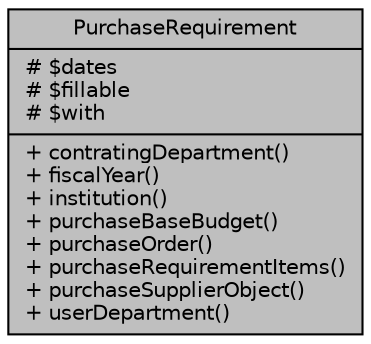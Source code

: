 digraph "PurchaseRequirement"
{
 // LATEX_PDF_SIZE
  bgcolor="transparent";
  edge [fontname="Helvetica",fontsize="10",labelfontname="Helvetica",labelfontsize="10"];
  node [fontname="Helvetica",fontsize="10",shape=record];
  Node1 [label="{PurchaseRequirement\n|# $dates\l# $fillable\l# $with\l|+ contratingDepartment()\l+ fiscalYear()\l+ institution()\l+ purchaseBaseBudget()\l+ purchaseOrder()\l+ purchaseRequirementItems()\l+ purchaseSupplierObject()\l+ userDepartment()\l}",height=0.2,width=0.4,color="black", fillcolor="grey75", style="filled", fontcolor="black",tooltip="Datos de los requerimientos de compras."];
}
